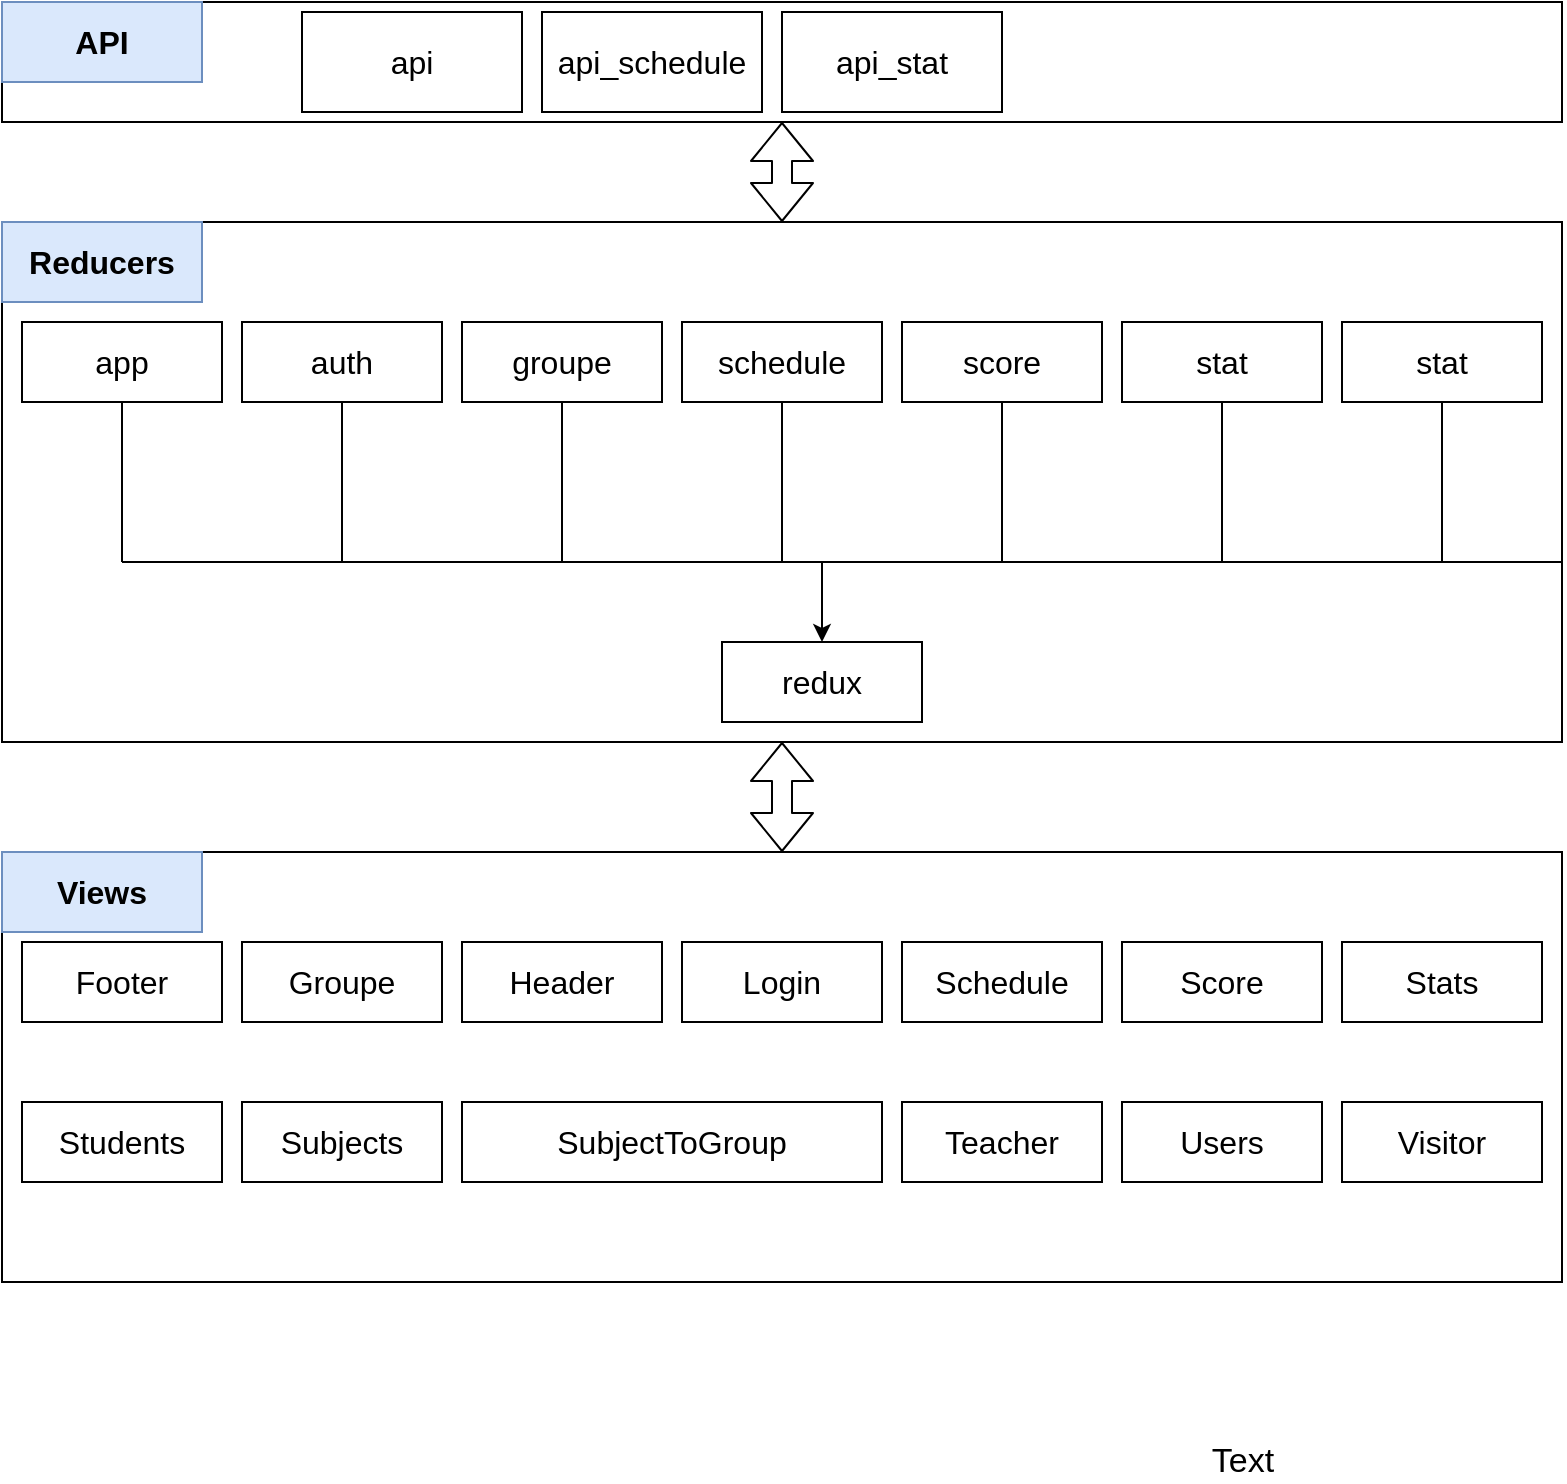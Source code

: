 <mxfile version="14.7.3" type="github">
  <diagram id="9N3Ii6_mkiJ0Fi0xlitn" name="Page-1">
    <mxGraphModel dx="813" dy="430" grid="1" gridSize="10" guides="1" tooltips="1" connect="1" arrows="1" fold="1" page="1" pageScale="1" pageWidth="827" pageHeight="1169" math="0" shadow="0">
      <root>
        <mxCell id="0" />
        <mxCell id="1" parent="0" />
        <mxCell id="NHUe9T1A2GwH_8S3gkLv-1" value="" style="rounded=0;whiteSpace=wrap;html=1;" vertex="1" parent="1">
          <mxGeometry x="40" y="140" width="780" height="260" as="geometry" />
        </mxCell>
        <mxCell id="NHUe9T1A2GwH_8S3gkLv-2" value="Reducers" style="text;html=1;strokeColor=#6c8ebf;fillColor=#dae8fc;align=center;verticalAlign=middle;whiteSpace=wrap;rounded=0;strokeWidth=1;fontSize=16;fontStyle=1" vertex="1" parent="1">
          <mxGeometry x="40" y="140" width="100" height="40" as="geometry" />
        </mxCell>
        <mxCell id="NHUe9T1A2GwH_8S3gkLv-3" value="" style="rounded=0;whiteSpace=wrap;html=1;fontSize=16;strokeWidth=1;" vertex="1" parent="1">
          <mxGeometry x="40" y="30" width="780" height="60" as="geometry" />
        </mxCell>
        <mxCell id="NHUe9T1A2GwH_8S3gkLv-4" value="API" style="text;html=1;strokeColor=#6c8ebf;fillColor=#dae8fc;align=center;verticalAlign=middle;whiteSpace=wrap;rounded=0;strokeWidth=1;fontSize=16;fontStyle=1" vertex="1" parent="1">
          <mxGeometry x="40" y="30" width="100" height="40" as="geometry" />
        </mxCell>
        <mxCell id="NHUe9T1A2GwH_8S3gkLv-5" value="api" style="rounded=0;whiteSpace=wrap;html=1;fontSize=16;strokeWidth=1;" vertex="1" parent="1">
          <mxGeometry x="190" y="35" width="110" height="50" as="geometry" />
        </mxCell>
        <mxCell id="NHUe9T1A2GwH_8S3gkLv-6" value="&lt;div&gt;api_schedule&lt;/div&gt;" style="rounded=0;whiteSpace=wrap;html=1;fontSize=16;strokeWidth=1;" vertex="1" parent="1">
          <mxGeometry x="310" y="35" width="110" height="50" as="geometry" />
        </mxCell>
        <mxCell id="NHUe9T1A2GwH_8S3gkLv-7" value="api_stat" style="rounded=0;whiteSpace=wrap;html=1;fontSize=16;strokeWidth=1;" vertex="1" parent="1">
          <mxGeometry x="430" y="35" width="110" height="50" as="geometry" />
        </mxCell>
        <mxCell id="NHUe9T1A2GwH_8S3gkLv-8" value="app" style="rounded=0;whiteSpace=wrap;html=1;fontSize=16;strokeWidth=1;" vertex="1" parent="1">
          <mxGeometry x="50" y="190" width="100" height="40" as="geometry" />
        </mxCell>
        <mxCell id="NHUe9T1A2GwH_8S3gkLv-9" value="auth" style="rounded=0;whiteSpace=wrap;html=1;fontSize=16;strokeWidth=1;" vertex="1" parent="1">
          <mxGeometry x="160" y="190" width="100" height="40" as="geometry" />
        </mxCell>
        <mxCell id="NHUe9T1A2GwH_8S3gkLv-10" value="groupe" style="rounded=0;whiteSpace=wrap;html=1;fontSize=16;strokeWidth=1;" vertex="1" parent="1">
          <mxGeometry x="270" y="190" width="100" height="40" as="geometry" />
        </mxCell>
        <mxCell id="NHUe9T1A2GwH_8S3gkLv-11" value="redux" style="rounded=0;whiteSpace=wrap;html=1;fontSize=16;strokeWidth=1;" vertex="1" parent="1">
          <mxGeometry x="400" y="350" width="100" height="40" as="geometry" />
        </mxCell>
        <mxCell id="NHUe9T1A2GwH_8S3gkLv-12" value="schedule" style="rounded=0;whiteSpace=wrap;html=1;fontSize=16;strokeWidth=1;" vertex="1" parent="1">
          <mxGeometry x="380" y="190" width="100" height="40" as="geometry" />
        </mxCell>
        <mxCell id="NHUe9T1A2GwH_8S3gkLv-14" value="score" style="rounded=0;whiteSpace=wrap;html=1;fontSize=16;strokeWidth=1;" vertex="1" parent="1">
          <mxGeometry x="490" y="190" width="100" height="40" as="geometry" />
        </mxCell>
        <mxCell id="NHUe9T1A2GwH_8S3gkLv-15" value="stat" style="rounded=0;whiteSpace=wrap;html=1;fontSize=16;strokeWidth=1;" vertex="1" parent="1">
          <mxGeometry x="600" y="190" width="100" height="40" as="geometry" />
        </mxCell>
        <mxCell id="NHUe9T1A2GwH_8S3gkLv-16" value="stat" style="rounded=0;whiteSpace=wrap;html=1;fontSize=16;strokeWidth=1;" vertex="1" parent="1">
          <mxGeometry x="710" y="190" width="100" height="40" as="geometry" />
        </mxCell>
        <mxCell id="NHUe9T1A2GwH_8S3gkLv-22" value="" style="endArrow=none;html=1;fontSize=16;entryX=0.5;entryY=1;entryDx=0;entryDy=0;" edge="1" parent="1" target="NHUe9T1A2GwH_8S3gkLv-8">
          <mxGeometry width="50" height="50" relative="1" as="geometry">
            <mxPoint x="100" y="310" as="sourcePoint" />
            <mxPoint x="180" y="490" as="targetPoint" />
          </mxGeometry>
        </mxCell>
        <mxCell id="NHUe9T1A2GwH_8S3gkLv-23" value="" style="endArrow=none;html=1;fontSize=16;" edge="1" parent="1">
          <mxGeometry width="50" height="50" relative="1" as="geometry">
            <mxPoint x="100" y="310" as="sourcePoint" />
            <mxPoint x="430" y="310" as="targetPoint" />
          </mxGeometry>
        </mxCell>
        <mxCell id="NHUe9T1A2GwH_8S3gkLv-26" value="" style="endArrow=none;html=1;fontSize=17;strokeWidth=1;entryX=0.5;entryY=1;entryDx=0;entryDy=0;" edge="1" parent="1" target="NHUe9T1A2GwH_8S3gkLv-9">
          <mxGeometry width="50" height="50" relative="1" as="geometry">
            <mxPoint x="210" y="310" as="sourcePoint" />
            <mxPoint x="240" y="280" as="targetPoint" />
          </mxGeometry>
        </mxCell>
        <mxCell id="NHUe9T1A2GwH_8S3gkLv-27" value="" style="endArrow=none;html=1;fontSize=17;strokeWidth=1;entryX=0.5;entryY=1;entryDx=0;entryDy=0;" edge="1" parent="1" target="NHUe9T1A2GwH_8S3gkLv-10">
          <mxGeometry width="50" height="50" relative="1" as="geometry">
            <mxPoint x="320" y="310" as="sourcePoint" />
            <mxPoint x="240" y="280" as="targetPoint" />
          </mxGeometry>
        </mxCell>
        <mxCell id="NHUe9T1A2GwH_8S3gkLv-28" value="" style="endArrow=none;html=1;fontSize=17;strokeWidth=1;entryX=0.5;entryY=1;entryDx=0;entryDy=0;" edge="1" parent="1" target="NHUe9T1A2GwH_8S3gkLv-12">
          <mxGeometry width="50" height="50" relative="1" as="geometry">
            <mxPoint x="430" y="310" as="sourcePoint" />
            <mxPoint x="240" y="280" as="targetPoint" />
          </mxGeometry>
        </mxCell>
        <mxCell id="NHUe9T1A2GwH_8S3gkLv-29" value="" style="endArrow=none;html=1;fontSize=17;strokeWidth=1;" edge="1" parent="1">
          <mxGeometry width="50" height="50" relative="1" as="geometry">
            <mxPoint x="820" y="310" as="sourcePoint" />
            <mxPoint x="430" y="310" as="targetPoint" />
          </mxGeometry>
        </mxCell>
        <mxCell id="NHUe9T1A2GwH_8S3gkLv-30" value="" style="endArrow=none;html=1;fontSize=17;strokeWidth=1;entryX=0.5;entryY=1;entryDx=0;entryDy=0;" edge="1" parent="1" target="NHUe9T1A2GwH_8S3gkLv-14">
          <mxGeometry width="50" height="50" relative="1" as="geometry">
            <mxPoint x="540" y="310" as="sourcePoint" />
            <mxPoint x="450" y="280" as="targetPoint" />
          </mxGeometry>
        </mxCell>
        <mxCell id="NHUe9T1A2GwH_8S3gkLv-31" value="" style="endArrow=none;html=1;fontSize=17;strokeWidth=1;entryX=0.5;entryY=1;entryDx=0;entryDy=0;" edge="1" parent="1" target="NHUe9T1A2GwH_8S3gkLv-15">
          <mxGeometry width="50" height="50" relative="1" as="geometry">
            <mxPoint x="650" y="310" as="sourcePoint" />
            <mxPoint x="450" y="280" as="targetPoint" />
          </mxGeometry>
        </mxCell>
        <mxCell id="NHUe9T1A2GwH_8S3gkLv-32" value="" style="endArrow=none;html=1;fontSize=17;strokeWidth=1;exitX=0.5;exitY=1;exitDx=0;exitDy=0;" edge="1" parent="1" source="NHUe9T1A2GwH_8S3gkLv-16">
          <mxGeometry width="50" height="50" relative="1" as="geometry">
            <mxPoint x="400" y="330" as="sourcePoint" />
            <mxPoint x="760" y="310" as="targetPoint" />
          </mxGeometry>
        </mxCell>
        <mxCell id="NHUe9T1A2GwH_8S3gkLv-33" value="" style="endArrow=classic;html=1;fontSize=17;strokeWidth=1;entryX=0.5;entryY=0;entryDx=0;entryDy=0;" edge="1" parent="1" target="NHUe9T1A2GwH_8S3gkLv-11">
          <mxGeometry width="50" height="50" relative="1" as="geometry">
            <mxPoint x="450" y="310" as="sourcePoint" />
            <mxPoint x="450" y="280" as="targetPoint" />
          </mxGeometry>
        </mxCell>
        <mxCell id="NHUe9T1A2GwH_8S3gkLv-34" value="" style="shape=flexArrow;endArrow=classic;startArrow=classic;html=1;fontSize=17;strokeWidth=1;entryX=0.5;entryY=1;entryDx=0;entryDy=0;" edge="1" parent="1" source="NHUe9T1A2GwH_8S3gkLv-1" target="NHUe9T1A2GwH_8S3gkLv-3">
          <mxGeometry width="100" height="100" relative="1" as="geometry">
            <mxPoint x="350" y="380" as="sourcePoint" />
            <mxPoint x="450" y="280" as="targetPoint" />
          </mxGeometry>
        </mxCell>
        <mxCell id="NHUe9T1A2GwH_8S3gkLv-35" value="" style="rounded=0;whiteSpace=wrap;html=1;" vertex="1" parent="1">
          <mxGeometry x="40" y="455" width="780" height="215" as="geometry" />
        </mxCell>
        <mxCell id="NHUe9T1A2GwH_8S3gkLv-36" value="Views" style="text;html=1;strokeColor=#6c8ebf;fillColor=#dae8fc;align=center;verticalAlign=middle;whiteSpace=wrap;rounded=0;strokeWidth=1;fontSize=16;fontStyle=1" vertex="1" parent="1">
          <mxGeometry x="40" y="455" width="100" height="40" as="geometry" />
        </mxCell>
        <mxCell id="NHUe9T1A2GwH_8S3gkLv-41" value="Footer" style="rounded=0;whiteSpace=wrap;html=1;fontSize=16;strokeWidth=1;" vertex="1" parent="1">
          <mxGeometry x="50" y="500" width="100" height="40" as="geometry" />
        </mxCell>
        <mxCell id="NHUe9T1A2GwH_8S3gkLv-42" value="Groupe" style="rounded=0;whiteSpace=wrap;html=1;fontSize=16;strokeWidth=1;" vertex="1" parent="1">
          <mxGeometry x="160" y="500" width="100" height="40" as="geometry" />
        </mxCell>
        <mxCell id="NHUe9T1A2GwH_8S3gkLv-43" value="Header" style="rounded=0;whiteSpace=wrap;html=1;fontSize=16;strokeWidth=1;" vertex="1" parent="1">
          <mxGeometry x="270" y="500" width="100" height="40" as="geometry" />
        </mxCell>
        <mxCell id="NHUe9T1A2GwH_8S3gkLv-44" value="Login" style="rounded=0;whiteSpace=wrap;html=1;fontSize=16;strokeWidth=1;" vertex="1" parent="1">
          <mxGeometry x="380" y="500" width="100" height="40" as="geometry" />
        </mxCell>
        <mxCell id="NHUe9T1A2GwH_8S3gkLv-45" value="Schedule" style="rounded=0;whiteSpace=wrap;html=1;fontSize=16;strokeWidth=1;" vertex="1" parent="1">
          <mxGeometry x="490" y="500" width="100" height="40" as="geometry" />
        </mxCell>
        <mxCell id="NHUe9T1A2GwH_8S3gkLv-46" value="Score" style="rounded=0;whiteSpace=wrap;html=1;fontSize=16;strokeWidth=1;" vertex="1" parent="1">
          <mxGeometry x="600" y="500" width="100" height="40" as="geometry" />
        </mxCell>
        <mxCell id="NHUe9T1A2GwH_8S3gkLv-48" value="Stats" style="rounded=0;whiteSpace=wrap;html=1;fontSize=16;strokeWidth=1;" vertex="1" parent="1">
          <mxGeometry x="710" y="500" width="100" height="40" as="geometry" />
        </mxCell>
        <mxCell id="NHUe9T1A2GwH_8S3gkLv-49" value="Students" style="rounded=0;whiteSpace=wrap;html=1;fontSize=16;strokeWidth=1;" vertex="1" parent="1">
          <mxGeometry x="50" y="580" width="100" height="40" as="geometry" />
        </mxCell>
        <mxCell id="NHUe9T1A2GwH_8S3gkLv-50" value="Subjects" style="rounded=0;whiteSpace=wrap;html=1;fontSize=16;strokeWidth=1;" vertex="1" parent="1">
          <mxGeometry x="160" y="580" width="100" height="40" as="geometry" />
        </mxCell>
        <mxCell id="NHUe9T1A2GwH_8S3gkLv-51" value="SubjectToGroup" style="rounded=0;whiteSpace=wrap;html=1;fontSize=16;strokeWidth=1;" vertex="1" parent="1">
          <mxGeometry x="270" y="580" width="210" height="40" as="geometry" />
        </mxCell>
        <mxCell id="NHUe9T1A2GwH_8S3gkLv-53" value="Teacher" style="rounded=0;whiteSpace=wrap;html=1;fontSize=16;strokeWidth=1;" vertex="1" parent="1">
          <mxGeometry x="490" y="580" width="100" height="40" as="geometry" />
        </mxCell>
        <mxCell id="NHUe9T1A2GwH_8S3gkLv-54" value="Users" style="rounded=0;whiteSpace=wrap;html=1;fontSize=16;strokeWidth=1;" vertex="1" parent="1">
          <mxGeometry x="600" y="580" width="100" height="40" as="geometry" />
        </mxCell>
        <mxCell id="NHUe9T1A2GwH_8S3gkLv-55" value="Visitor" style="rounded=0;whiteSpace=wrap;html=1;fontSize=16;strokeWidth=1;" vertex="1" parent="1">
          <mxGeometry x="710" y="580" width="100" height="40" as="geometry" />
        </mxCell>
        <mxCell id="NHUe9T1A2GwH_8S3gkLv-56" value="" style="shape=flexArrow;endArrow=classic;startArrow=classic;html=1;fontSize=17;strokeWidth=1;exitX=0.5;exitY=0;exitDx=0;exitDy=0;entryX=0.5;entryY=1;entryDx=0;entryDy=0;" edge="1" parent="1" source="NHUe9T1A2GwH_8S3gkLv-35" target="NHUe9T1A2GwH_8S3gkLv-1">
          <mxGeometry width="100" height="100" relative="1" as="geometry">
            <mxPoint x="580" y="440" as="sourcePoint" />
            <mxPoint x="680" y="340" as="targetPoint" />
          </mxGeometry>
        </mxCell>
        <mxCell id="NHUe9T1A2GwH_8S3gkLv-57" value="Text" style="text;html=1;align=center;verticalAlign=middle;resizable=0;points=[];autosize=1;strokeColor=none;fontSize=17;" vertex="1" parent="1">
          <mxGeometry x="640" y="750" width="40" height="20" as="geometry" />
        </mxCell>
      </root>
    </mxGraphModel>
  </diagram>
</mxfile>
